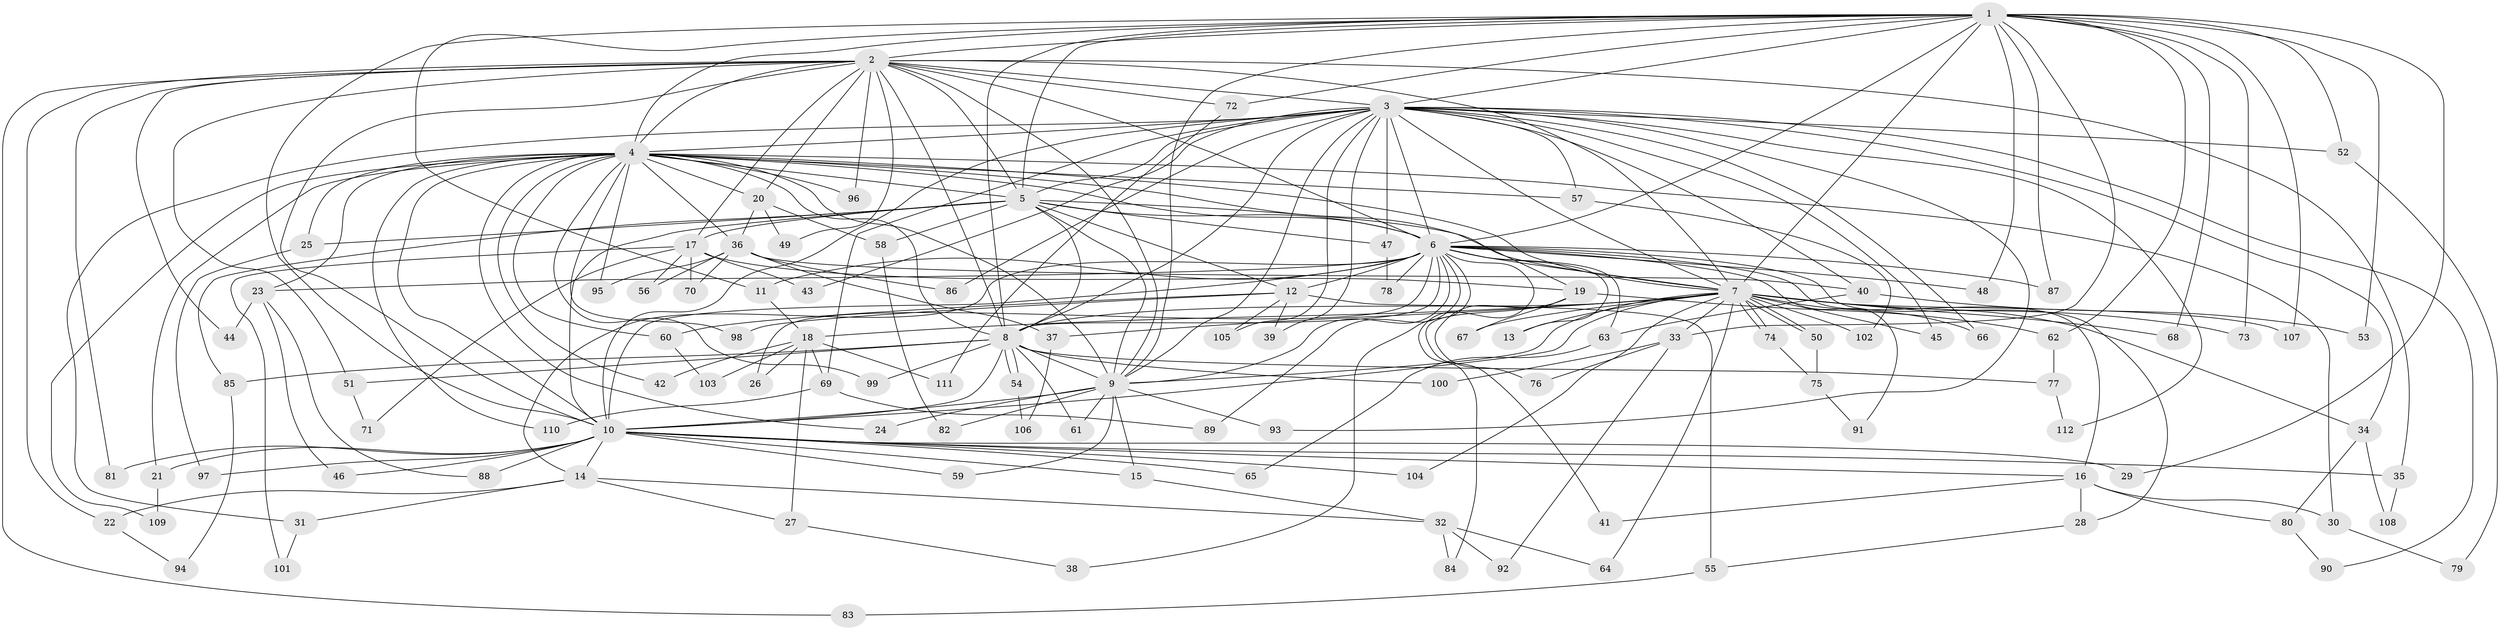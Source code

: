 // Generated by graph-tools (version 1.1) at 2025/25/03/09/25 03:25:52]
// undirected, 112 vertices, 249 edges
graph export_dot {
graph [start="1"]
  node [color=gray90,style=filled];
  1;
  2;
  3;
  4;
  5;
  6;
  7;
  8;
  9;
  10;
  11;
  12;
  13;
  14;
  15;
  16;
  17;
  18;
  19;
  20;
  21;
  22;
  23;
  24;
  25;
  26;
  27;
  28;
  29;
  30;
  31;
  32;
  33;
  34;
  35;
  36;
  37;
  38;
  39;
  40;
  41;
  42;
  43;
  44;
  45;
  46;
  47;
  48;
  49;
  50;
  51;
  52;
  53;
  54;
  55;
  56;
  57;
  58;
  59;
  60;
  61;
  62;
  63;
  64;
  65;
  66;
  67;
  68;
  69;
  70;
  71;
  72;
  73;
  74;
  75;
  76;
  77;
  78;
  79;
  80;
  81;
  82;
  83;
  84;
  85;
  86;
  87;
  88;
  89;
  90;
  91;
  92;
  93;
  94;
  95;
  96;
  97;
  98;
  99;
  100;
  101;
  102;
  103;
  104;
  105;
  106;
  107;
  108;
  109;
  110;
  111;
  112;
  1 -- 2;
  1 -- 3;
  1 -- 4;
  1 -- 5;
  1 -- 6;
  1 -- 7;
  1 -- 8;
  1 -- 9;
  1 -- 10;
  1 -- 11;
  1 -- 29;
  1 -- 33;
  1 -- 48;
  1 -- 52;
  1 -- 53;
  1 -- 62;
  1 -- 68;
  1 -- 72;
  1 -- 73;
  1 -- 87;
  1 -- 107;
  2 -- 3;
  2 -- 4;
  2 -- 5;
  2 -- 6;
  2 -- 7;
  2 -- 8;
  2 -- 9;
  2 -- 10;
  2 -- 17;
  2 -- 20;
  2 -- 22;
  2 -- 35;
  2 -- 44;
  2 -- 49;
  2 -- 51;
  2 -- 72;
  2 -- 81;
  2 -- 83;
  2 -- 96;
  3 -- 4;
  3 -- 5;
  3 -- 6;
  3 -- 7;
  3 -- 8;
  3 -- 9;
  3 -- 10;
  3 -- 31;
  3 -- 34;
  3 -- 39;
  3 -- 40;
  3 -- 43;
  3 -- 45;
  3 -- 47;
  3 -- 52;
  3 -- 57;
  3 -- 66;
  3 -- 69;
  3 -- 86;
  3 -- 90;
  3 -- 93;
  3 -- 105;
  3 -- 112;
  4 -- 5;
  4 -- 6;
  4 -- 7;
  4 -- 8;
  4 -- 9;
  4 -- 10;
  4 -- 19;
  4 -- 20;
  4 -- 21;
  4 -- 23;
  4 -- 24;
  4 -- 25;
  4 -- 30;
  4 -- 36;
  4 -- 42;
  4 -- 57;
  4 -- 60;
  4 -- 95;
  4 -- 96;
  4 -- 98;
  4 -- 99;
  4 -- 109;
  4 -- 110;
  5 -- 6;
  5 -- 7;
  5 -- 8;
  5 -- 9;
  5 -- 10;
  5 -- 12;
  5 -- 17;
  5 -- 25;
  5 -- 47;
  5 -- 58;
  5 -- 85;
  6 -- 7;
  6 -- 8;
  6 -- 9;
  6 -- 10;
  6 -- 11;
  6 -- 12;
  6 -- 13;
  6 -- 14;
  6 -- 16;
  6 -- 23;
  6 -- 26;
  6 -- 28;
  6 -- 38;
  6 -- 48;
  6 -- 63;
  6 -- 78;
  6 -- 84;
  6 -- 87;
  6 -- 89;
  6 -- 91;
  7 -- 8;
  7 -- 9;
  7 -- 10;
  7 -- 13;
  7 -- 18;
  7 -- 33;
  7 -- 34;
  7 -- 37;
  7 -- 45;
  7 -- 50;
  7 -- 50;
  7 -- 64;
  7 -- 66;
  7 -- 67;
  7 -- 68;
  7 -- 73;
  7 -- 74;
  7 -- 74;
  7 -- 102;
  7 -- 104;
  7 -- 107;
  8 -- 9;
  8 -- 10;
  8 -- 51;
  8 -- 54;
  8 -- 54;
  8 -- 61;
  8 -- 77;
  8 -- 85;
  8 -- 99;
  8 -- 100;
  9 -- 10;
  9 -- 15;
  9 -- 24;
  9 -- 59;
  9 -- 61;
  9 -- 82;
  9 -- 93;
  10 -- 14;
  10 -- 15;
  10 -- 16;
  10 -- 21;
  10 -- 29;
  10 -- 35;
  10 -- 46;
  10 -- 59;
  10 -- 65;
  10 -- 81;
  10 -- 88;
  10 -- 97;
  10 -- 104;
  11 -- 18;
  12 -- 39;
  12 -- 55;
  12 -- 60;
  12 -- 98;
  12 -- 105;
  14 -- 22;
  14 -- 27;
  14 -- 31;
  14 -- 32;
  15 -- 32;
  16 -- 28;
  16 -- 30;
  16 -- 41;
  16 -- 80;
  17 -- 19;
  17 -- 43;
  17 -- 56;
  17 -- 70;
  17 -- 71;
  17 -- 101;
  18 -- 26;
  18 -- 27;
  18 -- 42;
  18 -- 69;
  18 -- 103;
  18 -- 111;
  19 -- 41;
  19 -- 62;
  19 -- 67;
  19 -- 76;
  20 -- 36;
  20 -- 49;
  20 -- 58;
  21 -- 109;
  22 -- 94;
  23 -- 44;
  23 -- 46;
  23 -- 88;
  25 -- 97;
  27 -- 38;
  28 -- 55;
  30 -- 79;
  31 -- 101;
  32 -- 64;
  32 -- 84;
  32 -- 92;
  33 -- 76;
  33 -- 92;
  33 -- 100;
  34 -- 80;
  34 -- 108;
  35 -- 108;
  36 -- 37;
  36 -- 40;
  36 -- 56;
  36 -- 70;
  36 -- 86;
  36 -- 95;
  37 -- 106;
  40 -- 53;
  40 -- 63;
  47 -- 78;
  50 -- 75;
  51 -- 71;
  52 -- 79;
  54 -- 106;
  55 -- 83;
  57 -- 102;
  58 -- 82;
  60 -- 103;
  62 -- 77;
  63 -- 65;
  69 -- 89;
  69 -- 110;
  72 -- 111;
  74 -- 75;
  75 -- 91;
  77 -- 112;
  80 -- 90;
  85 -- 94;
}
